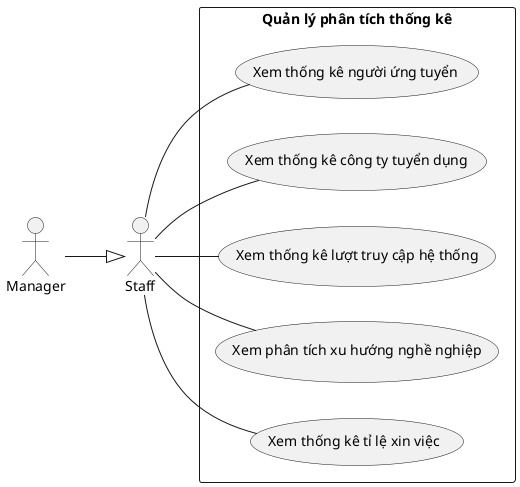@startuml QuanLyPhanTichThongKe
left to right direction

actor "Manager" as quanLy
actor "Staff" as nhanVien

rectangle "Quản lý phân tích thống kê" {
    usecase "Xem thống kê người ứng tuyển" as xemThongKeNguoiUngTuyen
    usecase "Xem thống kê công ty tuyển dụng" as xemThongKeCongTyTuyenDung
    usecase "Xem thống kê lượt truy cập hệ thống" as xemThongKeLuotTruyCapHeThong
    usecase "Xem phân tích xu hướng nghề nghiệp" as xemPhanTichXuHuongNgheNghiep
    usecase "Xem thống kê tỉ lệ xin việc" as xemThongKeTiLeXinViec
}

nhanVien -- xemThongKeNguoiUngTuyen
nhanVien -- xemThongKeCongTyTuyenDung
nhanVien -- xemThongKeLuotTruyCapHeThong
nhanVien -- xemPhanTichXuHuongNgheNghiep
nhanVien -- xemThongKeTiLeXinViec

quanLy --^ nhanVien

@enduml
